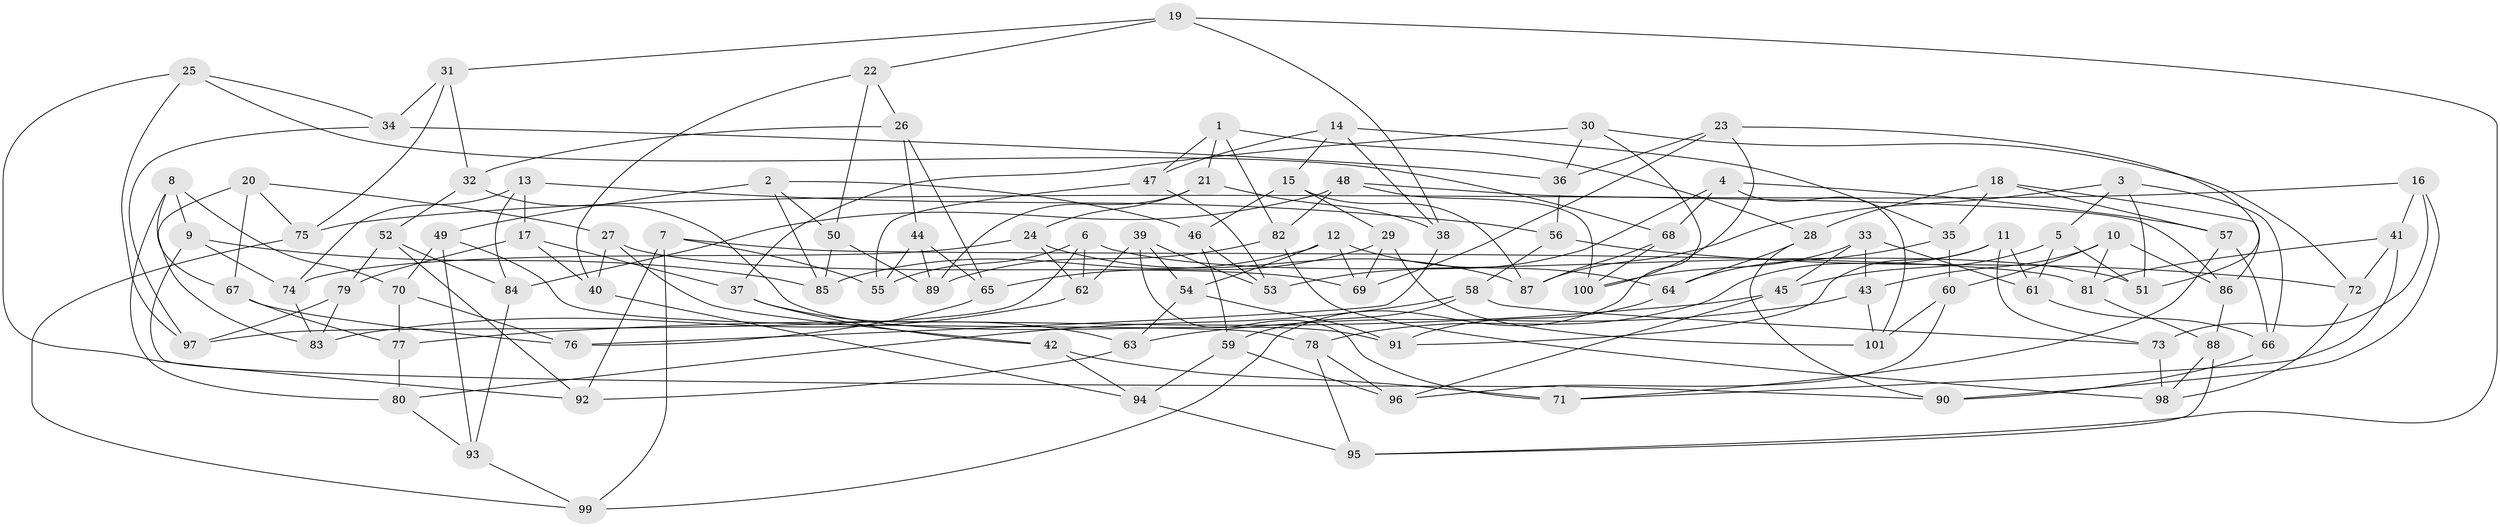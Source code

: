 // Generated by graph-tools (version 1.1) at 2025/26/03/09/25 03:26:53]
// undirected, 101 vertices, 202 edges
graph export_dot {
graph [start="1"]
  node [color=gray90,style=filled];
  1;
  2;
  3;
  4;
  5;
  6;
  7;
  8;
  9;
  10;
  11;
  12;
  13;
  14;
  15;
  16;
  17;
  18;
  19;
  20;
  21;
  22;
  23;
  24;
  25;
  26;
  27;
  28;
  29;
  30;
  31;
  32;
  33;
  34;
  35;
  36;
  37;
  38;
  39;
  40;
  41;
  42;
  43;
  44;
  45;
  46;
  47;
  48;
  49;
  50;
  51;
  52;
  53;
  54;
  55;
  56;
  57;
  58;
  59;
  60;
  61;
  62;
  63;
  64;
  65;
  66;
  67;
  68;
  69;
  70;
  71;
  72;
  73;
  74;
  75;
  76;
  77;
  78;
  79;
  80;
  81;
  82;
  83;
  84;
  85;
  86;
  87;
  88;
  89;
  90;
  91;
  92;
  93;
  94;
  95;
  96;
  97;
  98;
  99;
  100;
  101;
  1 -- 47;
  1 -- 82;
  1 -- 21;
  1 -- 28;
  2 -- 50;
  2 -- 85;
  2 -- 49;
  2 -- 46;
  3 -- 5;
  3 -- 87;
  3 -- 51;
  3 -- 66;
  4 -- 101;
  4 -- 68;
  4 -- 53;
  4 -- 57;
  5 -- 45;
  5 -- 51;
  5 -- 61;
  6 -- 51;
  6 -- 62;
  6 -- 97;
  6 -- 55;
  7 -- 55;
  7 -- 92;
  7 -- 81;
  7 -- 99;
  8 -- 67;
  8 -- 70;
  8 -- 9;
  8 -- 80;
  9 -- 90;
  9 -- 85;
  9 -- 74;
  10 -- 86;
  10 -- 81;
  10 -- 60;
  10 -- 43;
  11 -- 61;
  11 -- 78;
  11 -- 73;
  11 -- 91;
  12 -- 85;
  12 -- 69;
  12 -- 54;
  12 -- 64;
  13 -- 84;
  13 -- 17;
  13 -- 74;
  13 -- 56;
  14 -- 35;
  14 -- 15;
  14 -- 38;
  14 -- 47;
  15 -- 29;
  15 -- 46;
  15 -- 87;
  16 -- 75;
  16 -- 73;
  16 -- 41;
  16 -- 90;
  17 -- 79;
  17 -- 37;
  17 -- 40;
  18 -- 28;
  18 -- 35;
  18 -- 57;
  18 -- 86;
  19 -- 95;
  19 -- 22;
  19 -- 31;
  19 -- 38;
  20 -- 75;
  20 -- 83;
  20 -- 27;
  20 -- 67;
  21 -- 24;
  21 -- 38;
  21 -- 89;
  22 -- 26;
  22 -- 40;
  22 -- 50;
  23 -- 100;
  23 -- 51;
  23 -- 69;
  23 -- 36;
  24 -- 74;
  24 -- 87;
  24 -- 62;
  25 -- 97;
  25 -- 68;
  25 -- 92;
  25 -- 34;
  26 -- 44;
  26 -- 32;
  26 -- 65;
  27 -- 40;
  27 -- 42;
  27 -- 69;
  28 -- 64;
  28 -- 90;
  29 -- 101;
  29 -- 69;
  29 -- 65;
  30 -- 99;
  30 -- 36;
  30 -- 72;
  30 -- 37;
  31 -- 34;
  31 -- 75;
  31 -- 32;
  32 -- 52;
  32 -- 91;
  33 -- 43;
  33 -- 100;
  33 -- 45;
  33 -- 61;
  34 -- 36;
  34 -- 97;
  35 -- 60;
  35 -- 64;
  36 -- 56;
  37 -- 42;
  37 -- 63;
  38 -- 76;
  39 -- 62;
  39 -- 71;
  39 -- 53;
  39 -- 54;
  40 -- 94;
  41 -- 81;
  41 -- 72;
  41 -- 71;
  42 -- 71;
  42 -- 94;
  43 -- 63;
  43 -- 101;
  44 -- 89;
  44 -- 55;
  44 -- 65;
  45 -- 77;
  45 -- 96;
  46 -- 53;
  46 -- 59;
  47 -- 55;
  47 -- 53;
  48 -- 84;
  48 -- 100;
  48 -- 82;
  48 -- 86;
  49 -- 70;
  49 -- 93;
  49 -- 78;
  50 -- 89;
  50 -- 85;
  52 -- 92;
  52 -- 79;
  52 -- 84;
  54 -- 91;
  54 -- 63;
  56 -- 58;
  56 -- 72;
  57 -- 66;
  57 -- 71;
  58 -- 73;
  58 -- 59;
  58 -- 80;
  59 -- 96;
  59 -- 94;
  60 -- 101;
  60 -- 96;
  61 -- 66;
  62 -- 83;
  63 -- 92;
  64 -- 91;
  65 -- 76;
  66 -- 90;
  67 -- 76;
  67 -- 77;
  68 -- 100;
  68 -- 87;
  70 -- 77;
  70 -- 76;
  72 -- 98;
  73 -- 98;
  74 -- 83;
  75 -- 99;
  77 -- 80;
  78 -- 95;
  78 -- 96;
  79 -- 83;
  79 -- 97;
  80 -- 93;
  81 -- 88;
  82 -- 89;
  82 -- 98;
  84 -- 93;
  86 -- 88;
  88 -- 98;
  88 -- 95;
  93 -- 99;
  94 -- 95;
}
